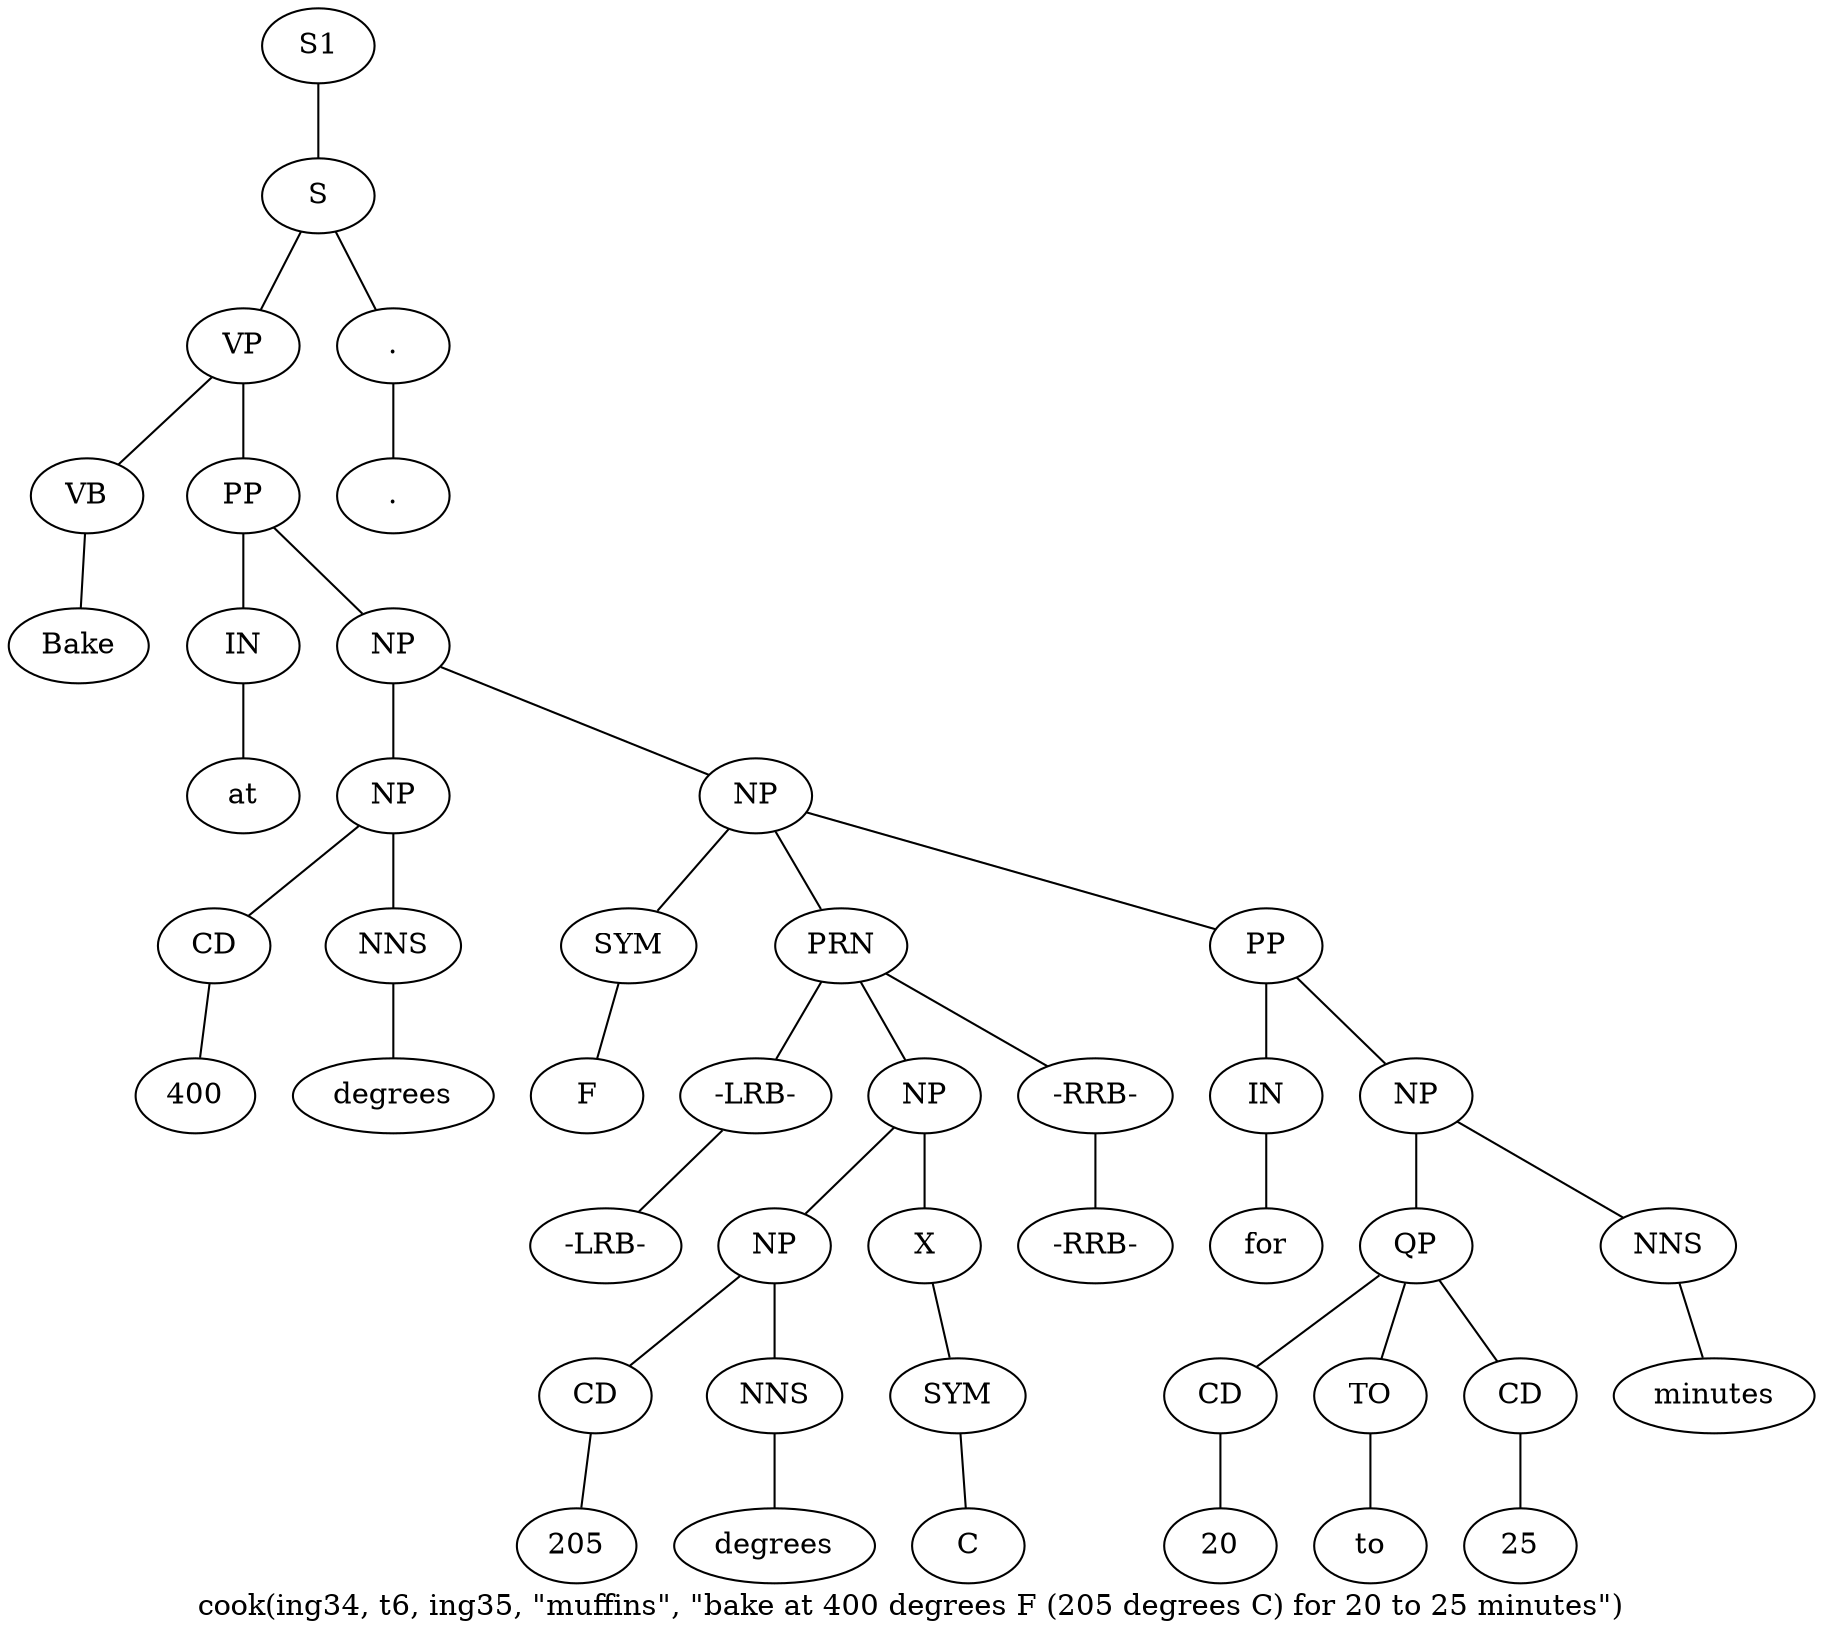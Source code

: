 graph SyntaxGraph {
	label = "cook(ing34, t6, ing35, \"muffins\", \"bake at 400 degrees F (205 degrees C) for 20 to 25 minutes\")";
	Node0 [label="S1"];
	Node1 [label="S"];
	Node2 [label="VP"];
	Node3 [label="VB"];
	Node4 [label="Bake"];
	Node5 [label="PP"];
	Node6 [label="IN"];
	Node7 [label="at"];
	Node8 [label="NP"];
	Node9 [label="NP"];
	Node10 [label="CD"];
	Node11 [label="400"];
	Node12 [label="NNS"];
	Node13 [label="degrees"];
	Node14 [label="NP"];
	Node15 [label="SYM"];
	Node16 [label="F"];
	Node17 [label="PRN"];
	Node18 [label="-LRB-"];
	Node19 [label="-LRB-"];
	Node20 [label="NP"];
	Node21 [label="NP"];
	Node22 [label="CD"];
	Node23 [label="205"];
	Node24 [label="NNS"];
	Node25 [label="degrees"];
	Node26 [label="X"];
	Node27 [label="SYM"];
	Node28 [label="C"];
	Node29 [label="-RRB-"];
	Node30 [label="-RRB-"];
	Node31 [label="PP"];
	Node32 [label="IN"];
	Node33 [label="for"];
	Node34 [label="NP"];
	Node35 [label="QP"];
	Node36 [label="CD"];
	Node37 [label="20"];
	Node38 [label="TO"];
	Node39 [label="to"];
	Node40 [label="CD"];
	Node41 [label="25"];
	Node42 [label="NNS"];
	Node43 [label="minutes"];
	Node44 [label="."];
	Node45 [label="."];

	Node0 -- Node1;
	Node1 -- Node2;
	Node1 -- Node44;
	Node2 -- Node3;
	Node2 -- Node5;
	Node3 -- Node4;
	Node5 -- Node6;
	Node5 -- Node8;
	Node6 -- Node7;
	Node8 -- Node9;
	Node8 -- Node14;
	Node9 -- Node10;
	Node9 -- Node12;
	Node10 -- Node11;
	Node12 -- Node13;
	Node14 -- Node15;
	Node14 -- Node17;
	Node14 -- Node31;
	Node15 -- Node16;
	Node17 -- Node18;
	Node17 -- Node20;
	Node17 -- Node29;
	Node18 -- Node19;
	Node20 -- Node21;
	Node20 -- Node26;
	Node21 -- Node22;
	Node21 -- Node24;
	Node22 -- Node23;
	Node24 -- Node25;
	Node26 -- Node27;
	Node27 -- Node28;
	Node29 -- Node30;
	Node31 -- Node32;
	Node31 -- Node34;
	Node32 -- Node33;
	Node34 -- Node35;
	Node34 -- Node42;
	Node35 -- Node36;
	Node35 -- Node38;
	Node35 -- Node40;
	Node36 -- Node37;
	Node38 -- Node39;
	Node40 -- Node41;
	Node42 -- Node43;
	Node44 -- Node45;
}